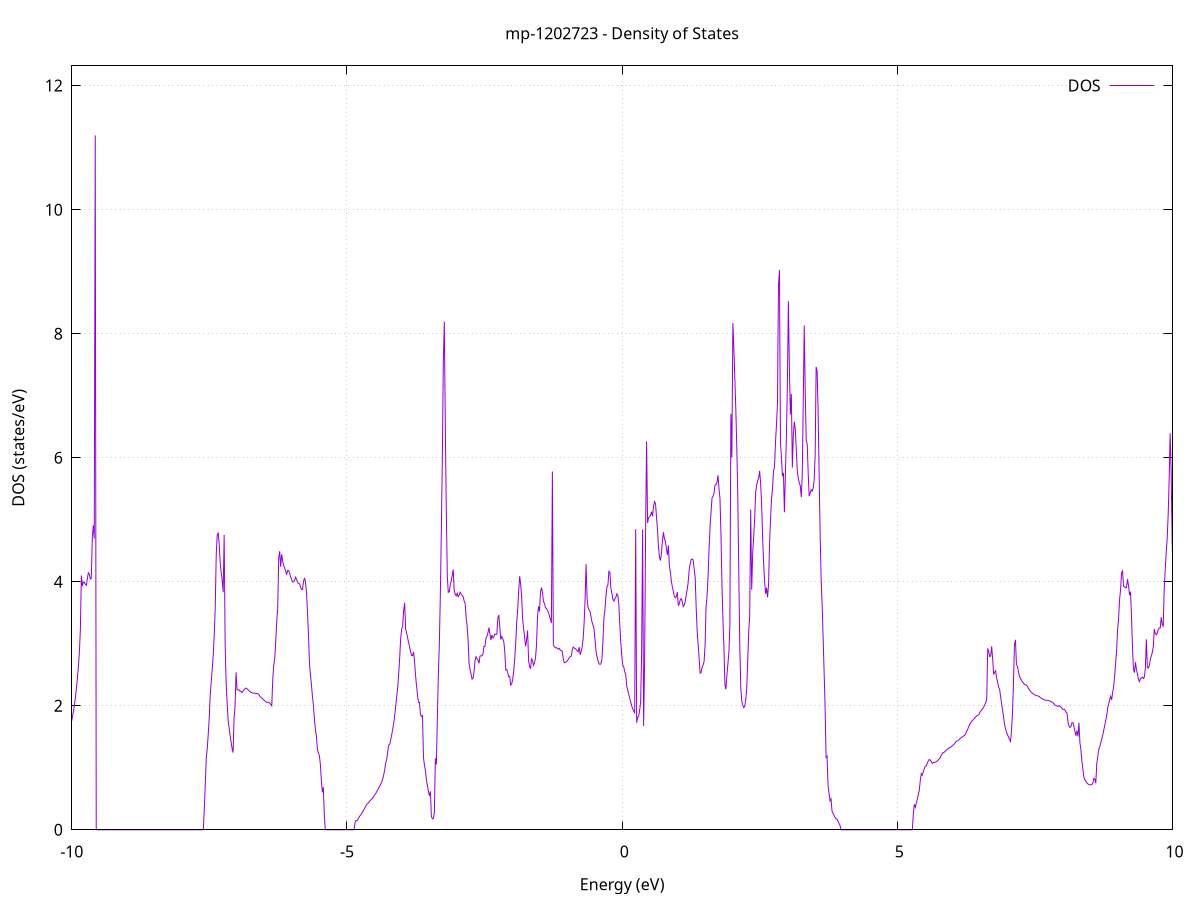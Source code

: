set title 'mp-1202723 - Density of States'
set xlabel 'Energy (eV)'
set ylabel 'DOS (states/eV)'
set grid
set xrange [-10:10]
set yrange [0:12.318]
set xzeroaxis lt -1
set terminal png size 800,600
set output 'mp-1202723_dos_gnuplot.png'
plot '-' using 1:2 with lines title 'DOS'
-12.096300 0.000000
-12.078300 0.000000
-12.060200 0.000000
-12.042200 0.000000
-12.024200 0.000000
-12.006200 0.000000
-11.988200 0.000000
-11.970100 0.000000
-11.952100 0.000000
-11.934100 0.000000
-11.916100 0.000000
-11.898100 0.000000
-11.880100 0.000000
-11.862000 0.000000
-11.844000 0.000000
-11.826000 0.000000
-11.808000 0.000000
-11.790000 0.000000
-11.771900 0.000000
-11.753900 0.000000
-11.735900 0.000000
-11.717900 0.000000
-11.699900 0.000000
-11.681900 0.000000
-11.663800 0.000000
-11.645800 0.000000
-11.627800 0.000000
-11.609800 0.000000
-11.591800 0.000000
-11.573800 0.000000
-11.555700 0.000000
-11.537700 0.000000
-11.519700 0.000000
-11.501700 0.000000
-11.483700 0.000000
-11.465600 0.000000
-11.447600 0.000000
-11.429600 0.000000
-11.411600 0.000000
-11.393600 0.000000
-11.375600 0.000000
-11.357500 0.000000
-11.339500 0.000000
-11.321500 0.000000
-11.303500 0.000000
-11.285500 0.000000
-11.267500 0.000000
-11.249400 0.000000
-11.231400 0.000000
-11.213400 0.000000
-11.195400 0.000000
-11.177400 0.000000
-11.159300 0.000000
-11.141300 0.000000
-11.123300 0.000000
-11.105300 0.000000
-11.087300 0.000000
-11.069300 0.000000
-11.051200 0.000000
-11.033200 0.000000
-11.015200 0.000000
-10.997200 0.000000
-10.979200 0.000000
-10.961200 0.000000
-10.943100 0.000000
-10.925100 0.000000
-10.907100 0.000000
-10.889100 0.000000
-10.871100 0.000000
-10.853000 0.000000
-10.835000 0.000000
-10.817000 0.000000
-10.799000 0.000000
-10.781000 0.000000
-10.763000 0.000000
-10.744900 0.000000
-10.726900 0.000000
-10.708900 0.000000
-10.690900 0.000000
-10.672900 0.000000
-10.654800 0.000000
-10.636800 0.000000
-10.618800 0.000000
-10.600800 0.000000
-10.582800 0.000000
-10.564800 0.000000
-10.546700 0.000000
-10.528700 0.000000
-10.510700 0.000000
-10.492700 0.000000
-10.474700 0.000000
-10.456700 0.112300
-10.438600 0.264600
-10.420600 0.358800
-10.402600 0.420900
-10.384600 0.497400
-10.366600 0.569800
-10.348500 0.614600
-10.330500 0.660800
-10.312500 0.720500
-10.294500 0.782800
-10.276500 0.832100
-10.258500 0.875400
-10.240400 0.923200
-10.222400 0.972800
-10.204400 1.025100
-10.186400 1.086600
-10.168400 1.143800
-10.150400 1.191900
-10.132300 1.241800
-10.114300 1.299100
-10.096300 1.363500
-10.078300 1.430400
-10.060300 1.500600
-10.042200 1.569800
-10.024200 1.645500
-10.006200 1.729400
-9.988200 1.818900
-9.970200 1.912500
-9.952200 2.011800
-9.934100 2.133500
-9.916100 2.280400
-9.898100 2.444100
-9.880100 2.632500
-9.862100 2.863500
-9.844100 3.232400
-9.826000 4.099800
-9.808000 3.929900
-9.790000 3.998200
-9.772000 3.987600
-9.754000 3.960100
-9.735900 3.940900
-9.717900 4.046100
-9.699900 4.143100
-9.681900 4.121500
-9.663900 4.042900
-9.645900 4.052400
-9.627800 4.699900
-9.609800 4.907300
-9.591800 4.696600
-9.573800 11.198000
-9.555800 0.000000
-9.537700 0.000000
-9.519700 0.000000
-9.501700 0.000000
-9.483700 0.000000
-9.465700 0.000000
-9.447700 0.000000
-9.429600 0.000000
-9.411600 0.000000
-9.393600 0.000000
-9.375600 0.000000
-9.357600 0.000000
-9.339600 0.000000
-9.321500 0.000000
-9.303500 0.000000
-9.285500 0.000000
-9.267500 0.000000
-9.249500 0.000000
-9.231400 0.000000
-9.213400 0.000000
-9.195400 0.000000
-9.177400 0.000000
-9.159400 0.000000
-9.141400 0.000000
-9.123300 0.000000
-9.105300 0.000000
-9.087300 0.000000
-9.069300 0.000000
-9.051300 0.000000
-9.033300 0.000000
-9.015200 0.000000
-8.997200 0.000000
-8.979200 0.000000
-8.961200 0.000000
-8.943200 0.000000
-8.925100 0.000000
-8.907100 0.000000
-8.889100 0.000000
-8.871100 0.000000
-8.853100 0.000000
-8.835100 0.000000
-8.817000 0.000000
-8.799000 0.000000
-8.781000 0.000000
-8.763000 0.000000
-8.745000 0.000000
-8.727000 0.000000
-8.708900 0.000000
-8.690900 0.000000
-8.672900 0.000000
-8.654900 0.000000
-8.636900 0.000000
-8.618800 0.000000
-8.600800 0.000000
-8.582800 0.000000
-8.564800 0.000000
-8.546800 0.000000
-8.528800 0.000000
-8.510700 0.000000
-8.492700 0.000000
-8.474700 0.000000
-8.456700 0.000000
-8.438700 0.000000
-8.420600 0.000000
-8.402600 0.000000
-8.384600 0.000000
-8.366600 0.000000
-8.348600 0.000000
-8.330600 0.000000
-8.312500 0.000000
-8.294500 0.000000
-8.276500 0.000000
-8.258500 0.000000
-8.240500 0.000000
-8.222500 0.000000
-8.204400 0.000000
-8.186400 0.000000
-8.168400 0.000000
-8.150400 0.000000
-8.132400 0.000000
-8.114300 0.000000
-8.096300 0.000000
-8.078300 0.000000
-8.060300 0.000000
-8.042300 0.000000
-8.024300 0.000000
-8.006200 0.000000
-7.988200 0.000000
-7.970200 0.000000
-7.952200 0.000000
-7.934200 0.000000
-7.916200 0.000000
-7.898100 0.000000
-7.880100 0.000000
-7.862100 0.000000
-7.844100 0.000000
-7.826100 0.000000
-7.808000 0.000000
-7.790000 0.000000
-7.772000 0.000000
-7.754000 0.000000
-7.736000 0.000000
-7.718000 0.000000
-7.699900 0.000000
-7.681900 0.000000
-7.663900 0.000000
-7.645900 0.000000
-7.627900 0.000000
-7.609900 0.000000
-7.591800 0.348900
-7.573800 0.743200
-7.555800 1.173800
-7.537800 1.312000
-7.519800 1.553400
-7.501700 1.827000
-7.483700 2.193000
-7.465700 2.391700
-7.447700 2.598000
-7.429700 2.817100
-7.411700 3.143200
-7.393600 3.588000
-7.375600 4.432200
-7.357600 4.756800
-7.339600 4.784200
-7.321600 4.610900
-7.303500 4.308100
-7.285500 4.143800
-7.267500 4.032200
-7.249500 3.831200
-7.231500 4.755600
-7.213500 2.989900
-7.195400 2.356400
-7.177400 2.046600
-7.159400 1.768900
-7.141400 1.640200
-7.123400 1.523300
-7.105400 1.417100
-7.087300 1.309800
-7.069300 1.244900
-7.051300 1.805700
-7.033300 1.996700
-7.015300 2.536900
-6.997200 2.257700
-6.979200 2.254900
-6.961200 2.256300
-6.943200 2.235400
-6.925200 2.230800
-6.907200 2.211700
-6.889100 2.234700
-6.871100 2.256800
-6.853100 2.275200
-6.835100 2.285000
-6.817100 2.274900
-6.799100 2.259900
-6.781000 2.245000
-6.763000 2.226200
-6.745000 2.216700
-6.727000 2.208300
-6.709000 2.203400
-6.690900 2.204000
-6.672900 2.202200
-6.654900 2.200200
-6.636900 2.198500
-6.618900 2.191300
-6.600900 2.180300
-6.582800 2.153700
-6.564800 2.134400
-6.546800 2.124300
-6.528800 2.108800
-6.510800 2.093200
-6.492800 2.079100
-6.474700 2.066000
-6.456700 2.052700
-6.438700 2.058900
-6.420700 2.053800
-6.402700 2.040400
-6.384600 2.022400
-6.366600 1.998900
-6.348600 2.417600
-6.330600 2.648500
-6.312600 2.758300
-6.294600 3.039500
-6.276500 3.355500
-6.258500 3.567800
-6.240500 4.380100
-6.222500 4.491400
-6.204500 4.242400
-6.186400 4.441300
-6.168400 4.331300
-6.150400 4.260300
-6.132400 4.223600
-6.114400 4.170700
-6.096400 4.113000
-6.078300 4.181300
-6.060300 4.180500
-6.042300 4.137800
-6.024300 4.080900
-6.006300 4.037000
-5.988300 3.996000
-5.970200 4.000900
-5.952200 4.017200
-5.934200 4.073700
-5.916200 4.041500
-5.898200 3.995900
-5.880100 3.970600
-5.862100 3.967900
-5.844100 3.918300
-5.826100 3.876100
-5.808100 3.872200
-5.790100 3.999900
-5.772000 4.061700
-5.754000 3.998800
-5.736000 3.840000
-5.718000 3.519600
-5.700000 3.161600
-5.682000 2.693900
-5.663900 2.500100
-5.645900 2.341700
-5.627900 2.154800
-5.609900 2.010200
-5.591900 1.788900
-5.573800 1.620200
-5.555800 1.516100
-5.537800 1.310900
-5.519800 1.236600
-5.501800 1.199600
-5.483800 1.059500
-5.465700 0.802400
-5.447700 0.606400
-5.429700 0.686300
-5.411700 0.237100
-5.393700 0.000000
-5.375700 0.000000
-5.357600 0.000000
-5.339600 0.000000
-5.321600 0.000000
-5.303600 0.000000
-5.285600 0.000000
-5.267500 0.000000
-5.249500 0.000000
-5.231500 0.000000
-5.213500 0.000000
-5.195500 0.000000
-5.177500 0.000000
-5.159400 0.000000
-5.141400 0.000000
-5.123400 0.000000
-5.105400 0.000000
-5.087400 0.000000
-5.069300 0.000000
-5.051300 0.000000
-5.033300 0.000000
-5.015300 0.000000
-4.997300 0.000000
-4.979300 0.000000
-4.961200 0.000000
-4.943200 0.000000
-4.925200 0.000000
-4.907200 0.000000
-4.889200 0.000000
-4.871200 0.000000
-4.853100 0.116400
-4.835100 0.150900
-4.817100 0.146700
-4.799100 0.172000
-4.781100 0.198800
-4.763000 0.227200
-4.745000 0.243800
-4.727000 0.270500
-4.709000 0.298300
-4.691000 0.327200
-4.673000 0.357300
-4.654900 0.387000
-4.636900 0.412300
-4.618900 0.426700
-4.600900 0.446200
-4.582900 0.464800
-4.564900 0.482500
-4.546800 0.499100
-4.528800 0.518300
-4.510800 0.541200
-4.492800 0.566600
-4.474800 0.589500
-4.456700 0.617600
-4.438700 0.646700
-4.420700 0.676700
-4.402700 0.707800
-4.384700 0.740000
-4.366700 0.773400
-4.348600 0.825400
-4.330600 0.891800
-4.312600 0.978900
-4.294600 1.083800
-4.276600 1.141300
-4.258600 1.266700
-4.240500 1.367600
-4.222500 1.377600
-4.204500 1.452100
-4.186500 1.533800
-4.168500 1.622300
-4.150400 1.718600
-4.132400 1.844900
-4.114400 1.994300
-4.096400 2.145700
-4.078400 2.290600
-4.060400 2.509300
-4.042300 2.771800
-4.024300 3.085300
-4.006300 3.234600
-3.988300 3.288200
-3.970300 3.526700
-3.952200 3.660000
-3.934200 3.237200
-3.916200 3.176000
-3.898200 3.095200
-3.880200 3.020000
-3.862200 2.948400
-3.844100 2.870100
-3.826100 2.813700
-3.808100 2.806000
-3.790100 2.868400
-3.772100 2.718700
-3.754100 2.490100
-3.736000 2.322100
-3.718000 2.167200
-3.700000 2.054700
-3.682000 2.052600
-3.664000 1.855300
-3.645900 1.826100
-3.627900 1.841800
-3.609900 1.167900
-3.591900 1.039700
-3.573900 0.952500
-3.555900 0.796500
-3.537800 0.713900
-3.519800 0.617200
-3.501800 0.546100
-3.483800 0.620900
-3.465800 0.214100
-3.447800 0.176700
-3.429700 0.182500
-3.411700 0.276000
-3.393700 1.152700
-3.375700 1.053700
-3.357700 1.784400
-3.339600 2.498000
-3.321600 2.999200
-3.303600 3.770700
-3.285600 4.831100
-3.267600 5.943700
-3.249600 7.517300
-3.231500 8.193200
-3.213500 6.555200
-3.195500 5.166400
-3.177500 4.097700
-3.159500 3.829300
-3.141500 3.836800
-3.123400 3.946900
-3.105400 4.016100
-3.087400 4.103300
-3.069400 4.197200
-3.051400 3.857100
-3.033300 3.801100
-3.015300 3.771500
-2.997300 3.813200
-2.979300 3.759300
-2.961300 3.785000
-2.943300 3.830700
-2.925200 3.804000
-2.907200 3.780500
-2.889200 3.757500
-2.871200 3.689500
-2.853200 3.652200
-2.835100 3.437800
-2.817100 3.291800
-2.799100 3.056200
-2.781100 2.674600
-2.763100 2.581200
-2.745100 2.506800
-2.727000 2.428900
-2.709000 2.444900
-2.691000 2.552200
-2.673000 2.729100
-2.655000 2.790900
-2.637000 2.757900
-2.618900 2.734800
-2.600900 2.683800
-2.582900 2.799800
-2.564900 2.806800
-2.546900 2.805000
-2.528800 2.838100
-2.510800 2.957000
-2.492800 2.957300
-2.474800 3.090200
-2.456800 3.117800
-2.438800 3.174700
-2.420700 3.261100
-2.402700 3.161900
-2.384700 3.059800
-2.366700 3.140000
-2.348700 3.092900
-2.330700 3.113700
-2.312600 3.156000
-2.294600 3.150100
-2.276600 3.153100
-2.258600 3.409900
-2.240600 3.461800
-2.222500 3.267500
-2.204500 3.068800
-2.186500 3.116000
-2.168500 3.077100
-2.150500 3.032400
-2.132500 2.876500
-2.114400 2.576900
-2.096400 2.585400
-2.078400 2.530200
-2.060400 2.467200
-2.042400 2.473800
-2.024400 2.332500
-2.006300 2.353600
-1.988300 2.427100
-1.970300 2.557500
-1.952300 2.750900
-1.934300 3.006900
-1.916200 3.336700
-1.898200 3.546300
-1.880200 3.846200
-1.862200 4.088600
-1.844200 3.964900
-1.826200 3.757100
-1.808100 3.392900
-1.790100 3.242900
-1.772100 3.099100
-1.754100 2.957300
-1.736100 3.063900
-1.718000 3.212400
-1.700000 2.728500
-1.682000 2.631700
-1.664000 2.596600
-1.646000 2.763800
-1.628000 2.723100
-1.609900 2.654600
-1.591900 2.691300
-1.573900 2.775500
-1.555900 2.977500
-1.537900 3.434100
-1.519900 3.602900
-1.501800 3.521200
-1.483800 3.831900
-1.465800 3.905900
-1.447800 3.827300
-1.429800 3.682700
-1.411700 3.652800
-1.393700 3.579200
-1.375700 3.571200
-1.357700 3.538300
-1.339700 3.507300
-1.321700 3.449400
-1.303600 3.394400
-1.285600 3.334200
-1.267600 5.777700
-1.249600 2.980000
-1.231600 2.953800
-1.213600 2.932600
-1.195500 2.937900
-1.177500 2.924300
-1.159500 2.914300
-1.141500 2.925500
-1.123500 2.893300
-1.105400 2.891300
-1.087400 2.875400
-1.069400 2.753100
-1.051400 2.692800
-1.033400 2.698800
-1.015400 2.705800
-0.997300 2.724300
-0.979300 2.746500
-0.961300 2.773300
-0.943300 2.790800
-0.925300 2.797200
-0.907300 2.895300
-0.889200 2.946700
-0.871200 2.929100
-0.853200 2.921900
-0.835200 2.906100
-0.817200 2.881900
-0.799100 2.869600
-0.781100 2.948100
-0.763100 2.822000
-0.745100 2.874100
-0.727100 2.947300
-0.709100 3.076000
-0.691000 3.333200
-0.673000 3.724200
-0.655000 4.282400
-0.637000 3.728700
-0.619000 3.587700
-0.600900 3.545500
-0.582900 3.517000
-0.564900 3.429100
-0.546900 3.346500
-0.528900 3.297900
-0.510900 3.235800
-0.492800 3.064300
-0.474800 2.881200
-0.456800 2.791900
-0.438800 2.728000
-0.420800 2.677400
-0.402800 2.667100
-0.384700 2.677400
-0.366700 2.757100
-0.348700 3.048400
-0.330700 3.420200
-0.312700 3.550700
-0.294600 3.759400
-0.276600 3.916600
-0.258600 3.946500
-0.240600 4.167700
-0.222600 4.153600
-0.204600 3.897200
-0.186500 3.814300
-0.168500 3.716600
-0.150500 3.687800
-0.132500 3.722200
-0.114500 3.746500
-0.096500 3.805100
-0.078400 3.780600
-0.060400 3.641000
-0.042400 3.296900
-0.024400 3.011200
-0.006400 2.808400
0.011700 2.654600
0.029700 2.625000
0.047700 2.545700
0.065700 2.495600
0.083700 2.315000
0.101700 2.250100
0.119800 2.184500
0.137800 2.121000
0.155800 2.059100
0.173800 1.999700
0.191800 1.946700
0.209800 1.918800
0.227900 1.878700
0.245900 4.847000
0.263900 1.725300
0.281900 1.811200
0.299900 1.831700
0.318000 1.924300
0.336000 2.060300
0.354000 2.850300
0.372000 4.842000
0.390000 1.672900
0.408000 2.710700
0.426100 4.807900
0.444100 6.262200
0.462100 4.946600
0.480100 5.031000
0.498100 5.045500
0.516200 5.071200
0.534200 5.129200
0.552200 5.055800
0.570200 5.213500
0.588200 5.291100
0.606200 5.258900
0.624300 5.047800
0.642300 4.839900
0.660300 4.564400
0.678300 4.392800
0.696300 4.342900
0.714300 4.456800
0.732400 4.666900
0.750400 4.798500
0.768400 4.689200
0.786400 4.647200
0.804400 4.531300
0.822500 4.432000
0.840500 4.584800
0.858500 4.243600
0.876500 4.158300
0.894500 4.007800
0.912500 3.914900
0.930600 3.843100
0.948600 3.760800
0.966600 3.740600
0.984600 3.760400
1.002600 3.832300
1.020600 3.611900
1.038700 3.651200
1.056700 3.708200
1.074700 3.727900
1.092700 3.676800
1.110700 3.599300
1.128800 3.624800
1.146800 3.683000
1.164800 3.794500
1.182800 3.878100
1.200800 3.996800
1.218800 4.196500
1.236900 4.292900
1.254900 4.355600
1.272900 4.366700
1.290900 4.349200
1.308900 4.202800
1.326900 4.072200
1.345000 3.587600
1.363000 3.205800
1.381000 2.987400
1.399000 2.763000
1.417000 2.524700
1.435100 2.538700
1.453100 2.623900
1.471100 2.657100
1.489100 2.712500
1.507100 2.978500
1.525100 3.598300
1.543200 3.768300
1.561200 4.095600
1.579200 4.526600
1.597200 4.882600
1.615200 5.124000
1.633300 5.352300
1.651300 5.373500
1.669300 5.427900
1.687300 5.558300
1.705300 5.563400
1.723300 5.601300
1.741400 5.717200
1.759400 5.498900
1.777400 5.343600
1.795400 4.777400
1.813400 3.961400
1.831400 3.400400
1.849500 2.941300
1.867500 2.333700
1.885500 2.266800
1.903500 2.492900
1.921500 2.672700
1.939600 2.860100
1.957600 3.296100
1.975600 6.709700
1.993600 6.002100
2.011600 8.170900
2.029600 7.783000
2.047700 7.266500
2.065700 6.774300
2.083700 6.144700
2.101700 5.349800
2.119700 4.101400
2.137700 2.966400
2.155800 2.284000
2.173800 2.076800
2.191800 2.007400
2.209800 1.968300
2.227800 1.991600
2.245900 2.100700
2.263900 2.287800
2.281900 2.726400
2.299900 3.198100
2.317900 3.451400
2.335900 5.162900
2.354000 3.872200
2.372000 4.459500
2.390000 4.716100
2.408000 5.013000
2.426000 5.437800
2.444000 5.559000
2.462100 5.625500
2.480100 5.672900
2.498100 5.786200
2.516100 5.591700
2.534100 5.255100
2.552200 4.721000
2.570200 4.314900
2.588200 4.009800
2.606200 3.804000
2.624200 3.903800
2.642200 3.747600
2.660300 3.953500
2.678300 4.616300
2.696300 5.013400
2.714300 5.327400
2.732300 5.508900
2.750400 5.783700
2.768400 5.852900
2.786400 6.246000
2.804400 6.536000
2.822400 6.865000
2.840400 8.769500
2.858500 9.027200
2.876500 6.253100
2.894500 6.002600
2.912500 5.700600
2.930500 5.755000
2.948500 5.120100
2.966600 5.746200
2.984600 6.347600
3.002600 7.198400
3.020600 8.523900
3.038600 7.451500
3.056700 6.696600
3.074700 7.028400
3.092700 5.841200
3.110700 6.368200
3.128700 6.580000
3.146700 6.460300
3.164800 6.115500
3.182800 5.785500
3.200800 5.668900
3.218800 5.589100
3.236800 5.548300
3.254800 5.365400
3.272900 5.722900
3.290900 6.907100
3.308900 8.131600
3.326900 7.049600
3.344900 6.275300
3.363000 6.219100
3.381000 5.735600
3.399000 5.378200
3.417000 5.433100
3.435000 5.482800
3.453000 5.461700
3.471100 5.511000
3.489100 5.645200
3.507100 6.039900
3.525100 7.463300
3.543100 7.391000
3.561100 6.740400
3.579200 5.742100
3.597200 4.786000
3.615200 4.058900
3.633200 3.658900
3.651200 3.116200
3.669300 2.556000
3.687300 2.001000
3.705300 1.169000
3.723300 1.187700
3.741300 0.718100
3.759300 0.589900
3.777400 0.465000
3.795400 0.497800
3.813400 0.301600
3.831400 0.264800
3.849400 0.231400
3.867500 0.201300
3.885500 0.174700
3.903500 0.172300
3.921500 0.136400
3.939500 0.104200
3.957500 0.075700
3.975600 0.000000
3.993600 0.000000
4.011600 0.000000
4.029600 0.000000
4.047600 0.000000
4.065600 0.000000
4.083700 0.000000
4.101700 0.000000
4.119700 0.000000
4.137700 0.000000
4.155700 0.000000
4.173800 0.000000
4.191800 0.000000
4.209800 0.000000
4.227800 0.000000
4.245800 0.000000
4.263800 0.000000
4.281900 0.000000
4.299900 0.000000
4.317900 0.000000
4.335900 0.000000
4.353900 0.000000
4.371900 0.000000
4.390000 0.000000
4.408000 0.000000
4.426000 0.000000
4.444000 0.000000
4.462000 0.000000
4.480100 0.000000
4.498100 0.000000
4.516100 0.000000
4.534100 0.000000
4.552100 0.000000
4.570100 0.000000
4.588200 0.000000
4.606200 0.000000
4.624200 0.000000
4.642200 0.000000
4.660200 0.000000
4.678200 0.000000
4.696300 0.000000
4.714300 0.000000
4.732300 0.000000
4.750300 0.000000
4.768300 0.000000
4.786400 0.000000
4.804400 0.000000
4.822400 0.000000
4.840400 0.000000
4.858400 0.000000
4.876400 0.000000
4.894500 0.000000
4.912500 0.000000
4.930500 0.000000
4.948500 0.000000
4.966500 0.000000
4.984600 0.000000
5.002600 0.000000
5.020600 0.000000
5.038600 0.000000
5.056600 0.000000
5.074600 0.000000
5.092700 0.000000
5.110700 0.000000
5.128700 0.000000
5.146700 0.000000
5.164700 0.000000
5.182700 0.000000
5.200800 0.000000
5.218800 0.000000
5.236800 0.000000
5.254800 0.000000
5.272800 0.000000
5.290900 0.253100
5.308900 0.412300
5.326900 0.362300
5.344900 0.428100
5.362900 0.493900
5.380900 0.563300
5.399000 0.636600
5.417000 0.791700
5.435000 0.907200
5.453000 0.880000
5.471000 0.935600
5.489000 0.980700
5.507100 1.024500
5.525100 1.030300
5.543100 1.069200
5.561100 1.107100
5.579100 1.132600
5.597200 1.125600
5.615200 1.103400
5.633200 1.071000
5.651200 1.078100
5.669200 1.084700
5.687200 1.090900
5.705300 1.096200
5.723300 1.106500
5.741300 1.123400
5.759300 1.141800
5.777300 1.160600
5.795300 1.196300
5.813400 1.221300
5.831400 1.245700
5.849400 1.248100
5.867400 1.264800
5.885400 1.280500
5.903500 1.294500
5.921500 1.307500
5.939500 1.319300
5.957500 1.327500
5.975500 1.335600
5.993500 1.349600
6.011600 1.364400
6.029600 1.377100
6.047600 1.398600
6.065600 1.420400
6.083600 1.430600
6.101700 1.441900
6.119700 1.454300
6.137700 1.467400
6.155700 1.482600
6.173700 1.493100
6.191700 1.504400
6.209800 1.516100
6.227800 1.528600
6.245800 1.556500
6.263800 1.593500
6.281800 1.625800
6.299800 1.667600
6.317900 1.704100
6.335900 1.729800
6.353900 1.750300
6.371900 1.766600
6.389900 1.785200
6.408000 1.804000
6.426000 1.821800
6.444000 1.839400
6.462000 1.845200
6.480000 1.856200
6.498000 1.890300
6.516100 1.913400
6.534100 1.931700
6.552100 1.954300
6.570100 1.979500
6.588100 2.012600
6.606100 2.052000
6.624200 2.097600
6.642200 2.923400
6.660200 2.875100
6.678200 2.793400
6.696200 2.800000
6.714300 2.957200
6.732300 2.756300
6.750300 2.503100
6.768300 2.541000
6.786300 2.563600
6.804300 2.450000
6.822400 2.381000
6.840400 2.302500
6.858400 2.266200
6.876400 2.149900
6.894400 2.039300
6.912400 1.929600
6.930500 1.816500
6.948500 1.705100
6.966500 1.624900
6.984500 1.574600
7.002500 1.532800
7.020600 1.493600
7.038600 1.457500
7.056600 1.424300
7.074600 1.594100
7.092600 1.898500
7.110600 2.364600
7.128700 2.982600
7.146700 3.064100
7.164700 2.667400
7.182700 2.638500
7.200700 2.552700
7.218800 2.472300
7.236800 2.447500
7.254800 2.408000
7.272800 2.384700
7.290800 2.364200
7.308800 2.347000
7.326900 2.340400
7.344900 2.332300
7.362900 2.314400
7.380900 2.284500
7.398900 2.259600
7.416900 2.234700
7.435000 2.217900
7.453000 2.204200
7.471000 2.191200
7.489000 2.180000
7.507000 2.171700
7.525100 2.164200
7.543100 2.159400
7.561100 2.156100
7.579100 2.149700
7.597100 2.131900
7.615100 2.120600
7.633200 2.112800
7.651200 2.103500
7.669200 2.095700
7.687200 2.092800
7.705200 2.086900
7.723200 2.085900
7.741300 2.085100
7.759300 2.080900
7.777300 2.073400
7.795300 2.066200
7.813300 2.057500
7.831400 2.046400
7.849400 2.026800
7.867400 2.008800
7.885400 2.000800
7.903400 1.994500
7.921400 1.989500
7.939500 2.002400
7.957500 1.988600
7.975500 1.975000
7.993500 1.956500
8.011500 1.939200
8.029500 1.945200
8.047600 1.929700
8.065600 1.892100
8.083600 1.882800
8.101600 1.731100
8.119600 1.676700
8.137700 1.648800
8.155700 1.666700
8.173700 1.725600
8.191700 1.725900
8.209700 1.660400
8.227700 1.583500
8.245800 1.516200
8.263800 1.599100
8.281800 1.505900
8.299800 1.726200
8.317800 1.404800
8.335900 1.289100
8.353900 1.104600
8.371900 0.975800
8.389900 0.847500
8.407900 0.806400
8.425900 0.778400
8.444000 0.756500
8.462000 0.740100
8.480000 0.729200
8.498000 0.724000
8.516000 0.724300
8.534000 0.731600
8.552100 0.746300
8.570100 0.830500
8.588100 0.817300
8.606100 0.750100
8.624100 1.064500
8.642200 1.178300
8.660200 1.296700
8.678200 1.340000
8.696200 1.396800
8.714200 1.462400
8.732200 1.524600
8.750300 1.603600
8.768300 1.683400
8.786300 1.760900
8.804300 1.840200
8.822300 1.963800
8.840300 2.029700
8.858400 2.096200
8.876400 2.152900
8.894400 2.093600
8.912400 2.209800
8.930400 2.308800
8.948500 2.476100
8.966500 2.683700
8.984500 2.888400
9.002500 3.226400
9.020500 3.403100
9.038500 3.714100
9.056600 3.872100
9.074600 4.144600
9.092600 4.172700
9.110600 3.928200
9.128600 3.918600
9.146600 3.898800
9.164700 3.909100
9.182700 4.040400
9.200700 3.939100
9.218700 3.783800
9.236700 3.839900
9.254800 3.460500
9.272800 2.936800
9.290800 2.589900
9.308800 2.533900
9.326800 2.701900
9.344800 2.582700
9.362900 2.514900
9.380900 2.432700
9.398900 2.389100
9.416900 2.436600
9.434900 2.446300
9.453000 2.462500
9.471000 2.438200
9.489000 2.462100
9.507000 2.602500
9.525000 3.070800
9.543000 2.622800
9.561100 2.606100
9.579100 2.651200
9.597100 2.747200
9.615100 2.799600
9.633100 2.858100
9.651100 2.951400
9.669200 3.236300
9.687200 3.166900
9.705200 3.145200
9.723200 3.169200
9.741200 3.231100
9.759300 3.252100
9.777300 3.255100
9.795300 3.426700
9.813300 3.305100
9.831300 3.284000
9.849300 3.878700
9.867400 4.187600
9.885400 4.463700
9.903400 4.697500
9.921400 5.080300
9.939400 5.645500
9.957400 6.393800
9.975500 5.776100
9.993500 4.652600
10.011500 4.028900
10.029500 3.737200
10.047500 3.601200
10.065600 3.512500
10.083600 3.498900
10.101600 3.595200
10.119600 3.679900
10.137600 3.612500
10.155600 3.948000
10.173700 3.916500
10.191700 4.156900
10.209700 4.640300
10.227700 4.920300
10.245700 4.666100
10.263700 4.608500
10.281800 4.415800
10.299800 4.296500
10.317800 4.333500
10.335800 4.434900
10.353800 4.706700
10.371900 4.091600
10.389900 3.895300
10.407900 4.022000
10.425900 4.061100
10.443900 4.373000
10.461900 4.391400
10.480000 4.571700
10.498000 4.643700
10.516000 4.450100
10.534000 4.217200
10.552000 3.985000
10.570100 3.682500
10.588100 3.406600
10.606100 3.300300
10.624100 2.853900
10.642100 2.675600
10.660100 2.570300
10.678200 2.571600
10.696200 2.667400
10.714200 2.765600
10.732200 3.037200
10.750200 3.387800
10.768200 3.733700
10.786300 3.858600
10.804300 4.090700
10.822300 4.334500
10.840300 4.604500
10.858300 4.807500
10.876400 4.892800
10.894400 5.026100
10.912400 5.160600
10.930400 5.497600
10.948400 4.807400
10.966400 3.993800
10.984500 3.542700
11.002500 3.252200
11.020500 3.063100
11.038500 3.021500
11.056500 3.134800
11.074500 3.380200
11.092600 3.616900
11.110600 3.506300
11.128600 3.508900
11.146600 3.878300
11.164600 4.103800
11.182700 4.415400
11.200700 4.637100
11.218700 4.844700
11.236700 4.853100
11.254700 4.890800
11.272700 5.754900
11.290800 5.103400
11.308800 4.872800
11.326800 4.749000
11.344800 4.626000
11.362800 4.345800
11.380800 4.199200
11.398900 3.723700
11.416900 3.480100
11.434900 3.327600
11.452900 3.737200
11.470900 3.960200
11.489000 4.369700
11.507000 5.106900
11.525000 5.253500
11.543000 4.933400
11.561000 4.735000
11.579000 4.472600
11.597100 4.209200
11.615100 4.177100
11.633100 4.375000
11.651100 4.109500
11.669100 4.166300
11.687200 4.215300
11.705200 4.181900
11.723200 4.090800
11.741200 4.012800
11.759200 3.914600
11.777200 3.512300
11.795300 3.744100
11.813300 4.041800
11.831300 6.945200
11.849300 4.435000
11.867300 4.842100
11.885300 5.476500
11.903400 5.183200
11.921400 5.185700
11.939400 5.218700
11.957400 5.214500
11.975400 5.277800
11.993500 5.415100
12.011500 5.458300
12.029500 5.582000
12.047500 5.818800
12.065500 6.130900
12.083500 5.893300
12.101600 5.737800
12.119600 5.667100
12.137600 6.123300
12.155600 6.428300
12.173600 7.054400
12.191600 7.382100
12.209700 7.849300
12.227700 8.002600
12.245700 8.148400
12.263700 8.424900
12.281700 7.978500
12.299800 7.689800
12.317800 7.096100
12.335800 6.771200
12.353800 6.345600
12.371800 5.906600
12.389800 5.640900
12.407900 4.820300
12.425900 4.482200
12.443900 4.265800
12.461900 4.072000
12.479900 3.896900
12.497900 3.736100
12.516000 3.684800
12.534000 3.786600
12.552000 3.891900
12.570000 3.557800
12.588000 3.433800
12.606100 3.219000
12.624100 3.100400
12.642100 2.705600
12.660100 2.205000
12.678100 1.764000
12.696100 1.522900
12.714200 1.665000
12.732200 1.366200
12.750200 1.576500
12.768200 1.600700
12.786200 0.924900
12.804300 1.726900
12.822300 1.470800
12.840300 1.629800
12.858300 1.704200
12.876300 1.763400
12.894300 1.720200
12.912400 1.655800
12.930400 1.699900
12.948400 1.718600
12.966400 1.764600
12.984400 1.819400
13.002400 1.868400
13.020500 1.929100
13.038500 2.003700
13.056500 2.084600
13.074500 2.159700
13.092500 2.298400
13.110600 2.393100
13.128600 2.529100
13.146600 2.677100
13.164600 2.793700
13.182600 2.850200
13.200600 2.897200
13.218700 3.038200
13.236700 3.084100
13.254700 3.195300
13.272700 3.296800
13.290700 3.443800
13.308700 3.650500
13.326800 3.782600
13.344800 3.826100
13.362800 4.174000
13.380800 4.296000
13.398800 3.621500
13.416900 3.089700
13.434900 2.953600
13.452900 3.005400
13.470900 3.080200
13.488900 3.091300
13.506900 3.036700
13.525000 2.989700
13.543000 2.952500
13.561000 2.913400
13.579000 2.921800
13.597000 2.879600
13.615000 2.765500
13.633100 2.688800
13.651100 2.650800
13.669100 2.565200
13.687100 2.476200
13.705100 2.374300
13.723200 2.277800
13.741200 3.745900
13.759200 2.104100
13.777200 2.024000
13.795200 1.960900
13.813200 1.917000
13.831300 1.903600
13.849300 2.042300
13.867300 2.060100
13.885300 2.107500
13.903300 2.157500
13.921400 2.210700
13.939400 2.261500
13.957400 2.292200
13.975400 2.328700
13.993400 2.422300
14.011400 2.445400
14.029500 2.558400
14.047500 2.641100
14.065500 2.776500
14.083500 2.880000
14.101500 2.962900
14.119500 2.979700
14.137600 2.957000
14.155600 2.884200
14.173600 2.868900
14.191600 2.872000
14.209600 2.886900
14.227700 2.946100
14.245700 2.944900
14.263700 3.024200
14.281700 3.127800
14.299700 3.070700
14.317700 3.048000
14.335800 3.033700
14.353800 3.023200
14.371800 3.037600
14.389800 3.111000
14.407800 2.980600
14.425800 3.015300
14.443900 3.068400
14.461900 3.127600
14.479900 3.264800
14.497900 3.364000
14.515900 3.308400
14.534000 3.314300
14.552000 3.321500
14.570000 3.263200
14.588000 3.261500
14.606000 3.255600
14.624000 3.256500
14.642100 3.290500
14.660100 3.424200
14.678100 3.421700
14.696100 3.412700
14.714100 3.297100
14.732100 3.105500
14.750200 3.119400
14.768200 3.174700
14.786200 3.258300
14.804200 3.303700
14.822200 3.331200
14.840300 3.379000
14.858300 3.406600
14.876300 3.327700
14.894300 3.289400
14.912300 3.182200
14.930300 3.168000
14.948400 3.155900
14.966400 3.133000
14.984400 3.107100
15.002400 3.091700
15.020400 3.060200
15.038500 3.095900
15.056500 3.086600
15.074500 3.110900
15.092500 3.155200
15.110500 3.231200
15.128500 3.548400
15.146600 3.635200
15.164600 3.572400
15.182600 3.493700
15.200600 3.482700
15.218600 3.352500
15.236600 3.183500
15.254700 3.136200
15.272700 2.997100
15.290700 2.923200
15.308700 2.901800
15.326700 2.952700
15.344800 2.999400
15.362800 2.952800
15.380800 3.187300
15.398800 2.848100
15.416800 2.839000
15.434800 2.833600
15.452900 2.839700
15.470900 2.886900
15.488900 2.931600
15.506900 3.041800
15.524900 3.022800
15.542900 3.053200
15.561000 3.072900
15.579000 3.104500
15.597000 3.102600
15.615000 3.027600
15.633000 2.906600
15.651100 2.883200
15.669100 2.914500
15.687100 2.950600
15.705100 3.000400
15.723100 3.035200
15.741100 3.072300
15.759200 2.956900
15.777200 2.972900
15.795200 3.003700
15.813200 3.165400
15.831200 2.887300
15.849200 2.868400
15.867300 2.979800
15.885300 3.095000
15.903300 3.169500
15.921300 3.128500
15.939300 3.214800
15.957400 3.330300
15.975400 3.451900
15.993400 3.465800
16.011400 3.514400
16.029400 3.727000
16.047400 3.887800
16.065500 3.910700
16.083500 3.742200
16.101500 3.521800
16.119500 3.357800
16.137500 3.216600
16.155600 3.230700
16.173600 3.357500
16.191600 3.511400
16.209600 3.913700
16.227600 4.488800
16.245600 4.735800
16.263700 4.669800
16.281700 4.609400
16.299700 4.729100
16.317700 4.957100
16.335700 5.246300
16.353700 5.621400
16.371800 6.259600
16.389800 6.259200
16.407800 5.830300
16.425800 5.043700
16.443800 5.370100
16.461900 5.153200
16.479900 4.795500
16.497900 4.303800
16.515900 3.858900
16.533900 3.450800
16.551900 3.383900
16.570000 3.740900
16.588000 4.233800
16.606000 4.003500
16.624000 3.855900
16.642000 3.666000
16.660000 3.521900
16.678100 3.394700
16.696100 3.413500
16.714100 3.370100
16.732100 3.356700
16.750100 3.330300
16.768200 3.351400
16.786200 3.466900
16.804200 3.386300
16.822200 3.427900
16.840200 3.501300
16.858200 3.851100
16.876300 4.243700
16.894300 4.382400
16.912300 4.058100
16.930300 3.545300
16.948300 3.378800
16.966300 3.277700
16.984400 3.068000
17.002400 2.906900
17.020400 2.593300
17.038400 2.435300
17.056400 2.351700
17.074500 2.280700
17.092500 2.217800
17.110500 2.162300
17.128500 2.193500
17.146500 2.122000
17.164500 2.118100
17.182600 2.102000
17.200600 2.080800
17.218600 2.078400
17.236600 2.078900
17.254600 2.096000
17.272700 2.308300
17.290700 2.400300
17.308700 2.455500
17.326700 2.500500
17.344700 2.526700
17.362700 2.603100
17.380800 2.608100
17.398800 2.631900
17.416800 2.707400
17.434800 2.817200
17.452800 2.902400
17.470800 2.981800
17.488900 3.085800
17.506900 3.201300
17.524900 3.306800
17.542900 3.273500
17.560900 3.285600
17.579000 3.165300
17.597000 3.088600
17.615000 3.070300
17.633000 3.146900
17.651000 3.212200
17.669000 3.176500
17.687100 3.368800
17.705100 3.558900
17.723100 3.760100
17.741100 4.003800
17.759100 4.349300
17.777100 4.448100
17.795200 4.609100
17.813200 5.117100
17.831200 4.802300
17.849200 4.604900
17.867200 4.530900
17.885300 4.537500
17.903300 4.384400
17.921300 4.393000
17.939300 4.780000
17.957300 4.909600
17.975300 5.067400
17.993400 5.290400
18.011400 5.210800
18.029400 5.426000
18.047400 5.561200
18.065400 5.441300
18.083400 5.483300
18.101500 5.726200
18.119500 5.812700
18.137500 5.879300
18.155500 5.883600
18.173500 5.762100
18.191600 5.217700
18.209600 5.221200
18.227600 5.762100
18.245600 6.093500
18.263600 6.312300
18.281600 7.299000
18.299700 6.248300
18.317700 6.029100
18.335700 6.249000
18.353700 6.921700
18.371700 7.444900
18.389800 7.366700
18.407800 6.999500
18.425800 6.960100
18.443800 6.981700
18.461800 6.938400
18.479800 6.961500
18.497900 7.969600
18.515900 7.623300
18.533900 7.772300
18.551900 7.170900
18.569900 6.857800
18.587900 6.360200
18.606000 5.969800
18.624000 6.828500
18.642000 6.341500
18.660000 6.354400
18.678000 6.553700
18.696100 7.050200
18.714100 7.327000
18.732100 8.053000
18.750100 8.659900
18.768100 8.730000
18.786100 9.499300
18.804200 7.634900
18.822200 7.193100
18.840200 6.860500
18.858200 6.627200
18.876200 6.741300
18.894200 6.316500
18.912300 6.666300
18.930300 7.034500
18.948300 8.413400
18.966300 8.250900
18.984300 7.831800
19.002400 7.496900
19.020400 7.192900
19.038400 6.870900
19.056400 7.000700
19.074400 7.053600
19.092400 7.385000
19.110500 6.909300
19.128500 6.626000
19.146500 6.517200
19.164500 5.937900
19.182500 5.684900
19.200500 5.531700
19.218600 5.332900
19.236600 5.053300
19.254600 5.068300
19.272600 5.175500
19.290600 5.457500
19.308700 5.921400
19.326700 5.858700
19.344700 5.839100
19.362700 5.618000
19.380700 5.158300
19.398700 5.031500
19.416800 4.910000
19.434800 4.914000
19.452800 4.943100
19.470800 4.785600
19.488800 4.752200
19.506900 4.791100
19.524900 4.790400
19.542900 4.803400
19.560900 4.921600
19.578900 5.031500
19.596900 5.023000
19.615000 5.142800
19.633000 5.095900
19.651000 5.281000
19.669000 5.487700
19.687000 5.632800
19.705000 6.414000
19.723100 6.299700
19.741100 6.132300
19.759100 6.496800
19.777100 6.499800
19.795100 6.218800
19.813200 5.646200
19.831200 5.638900
19.849200 5.582800
19.867200 5.333000
19.885200 5.237300
19.903200 5.088500
19.921300 4.856600
19.939300 4.712200
19.957300 4.696700
19.975300 4.986900
19.993300 5.276500
20.011300 5.066400
20.029400 4.968500
20.047400 4.860700
20.065400 4.743300
20.083400 4.588600
20.101400 4.403400
20.119500 4.380700
20.137500 4.449600
20.155500 4.828200
20.173500 4.832900
20.191500 4.910900
20.209500 5.085700
20.227600 5.121100
20.245600 5.199600
20.263600 5.276800
20.281600 5.267000
20.299600 4.969000
20.317600 5.070300
20.335700 5.617300
20.353700 5.401500
20.371700 4.966100
20.389700 4.784800
20.407700 4.641700
20.425800 4.586800
20.443800 4.530600
20.461800 4.510500
20.479800 4.559600
20.497800 4.669800
20.515800 4.635900
20.533900 4.229100
20.551900 4.183500
20.569900 4.214300
20.587900 4.190800
20.605900 4.153800
20.624000 4.102100
20.642000 4.073500
20.660000 4.068600
20.678000 4.182800
20.696000 4.123800
20.714000 3.890600
20.732100 3.594500
20.750100 3.448400
20.768100 3.342400
20.786100 3.225500
20.804100 3.114200
20.822100 2.998600
20.840200 2.844600
20.858200 2.717800
20.876200 2.739000
20.894200 2.691000
20.912200 2.667300
20.930300 2.714900
20.948300 2.626100
20.966300 2.570500
20.984300 2.516700
21.002300 2.522900
21.020300 2.729700
21.038400 3.003500
21.056400 3.166400
21.074400 3.327500
21.092400 3.462800
21.110400 3.574800
21.128400 3.635900
21.146500 3.780800
21.164500 3.875100
21.182500 3.822300
21.200500 3.730900
21.218500 3.633500
21.236600 3.513700
21.254600 3.546700
21.272600 3.250400
21.290600 3.206800
21.308600 3.152300
21.326600 3.095200
21.344700 3.030700
21.362700 2.955600
21.380700 2.888400
21.398700 2.834200
21.416700 2.811000
21.434700 2.728500
21.452800 2.716800
21.470800 2.728100
21.488800 2.828600
21.506800 2.575900
21.524800 2.504300
21.542900 2.471700
21.560900 2.696300
21.578900 2.981300
21.596900 2.974500
21.614900 2.892700
21.632900 2.844100
21.651000 2.762600
21.669000 3.201300
21.687000 2.327900
21.705000 2.093100
21.723000 1.913900
21.741100 1.735000
21.759100 1.582800
21.777100 1.514400
21.795100 1.509200
21.813100 1.447900
21.831100 1.381300
21.849200 1.311500
21.867200 1.249400
21.885200 1.260300
21.903200 1.191700
21.921200 1.308200
21.939200 1.324100
21.957300 1.074800
21.975300 1.038800
21.993300 0.979300
22.011300 0.992900
22.029300 1.069300
22.047400 1.133700
22.065400 1.199000
22.083400 1.247500
22.101400 1.264400
22.119400 1.317200
22.137400 1.367400
22.155500 1.224800
22.173500 0.917700
22.191500 0.784400
22.209500 0.739300
22.227500 0.710300
22.245500 0.434200
22.263600 0.143700
22.281600 0.011200
22.299600 0.000100
22.317600 0.000000
22.335600 0.000000
22.353700 0.000000
22.371700 0.000000
22.389700 0.000000
22.407700 0.000000
22.425700 0.000000
22.443700 0.000000
22.461800 0.000000
22.479800 0.000000
22.497800 0.000000
22.515800 0.000000
22.533800 0.000000
22.551800 0.000000
22.569900 0.000000
22.587900 0.000000
22.605900 0.000000
22.623900 0.000000
22.641900 0.000000
22.660000 0.000000
22.678000 0.000000
22.696000 0.000000
22.714000 0.000000
22.732000 0.000000
22.750000 0.000000
22.768100 0.000000
22.786100 0.000000
22.804100 0.000000
22.822100 0.000000
22.840100 0.000000
22.858200 0.000000
22.876200 0.000000
22.894200 0.000000
22.912200 0.000000
22.930200 0.000000
22.948200 0.000000
22.966300 0.000000
22.984300 0.000000
23.002300 0.000000
23.020300 0.000000
23.038300 0.000000
23.056300 0.000000
23.074400 0.000000
23.092400 0.000000
23.110400 0.000000
23.128400 0.000000
23.146400 0.000000
23.164500 0.000000
23.182500 0.000000
23.200500 0.000000
23.218500 0.000000
23.236500 0.000000
23.254500 0.000000
23.272600 0.000000
23.290600 0.000000
23.308600 0.000000
23.326600 0.000000
23.344600 0.000000
23.362600 0.000000
23.380700 0.000000
23.398700 0.000000
23.416700 0.000000
23.434700 0.000000
23.452700 0.000000
23.470800 0.000000
23.488800 0.000000
23.506800 0.000000
23.524800 0.000000
23.542800 0.000000
23.560800 0.000000
23.578900 0.000000
23.596900 0.000000
23.614900 0.000000
23.632900 0.000000
23.650900 0.000000
23.668900 0.000000
23.687000 0.000000
23.705000 0.000000
23.723000 0.000000
23.741000 0.000000
23.759000 0.000000
23.777100 0.000000
23.795100 0.000000
23.813100 0.000000
23.831100 0.000000
23.849100 0.000000
23.867100 0.000000
23.885200 0.000000
23.903200 0.000000
23.921200 0.000000
23.939200 0.000000
e

